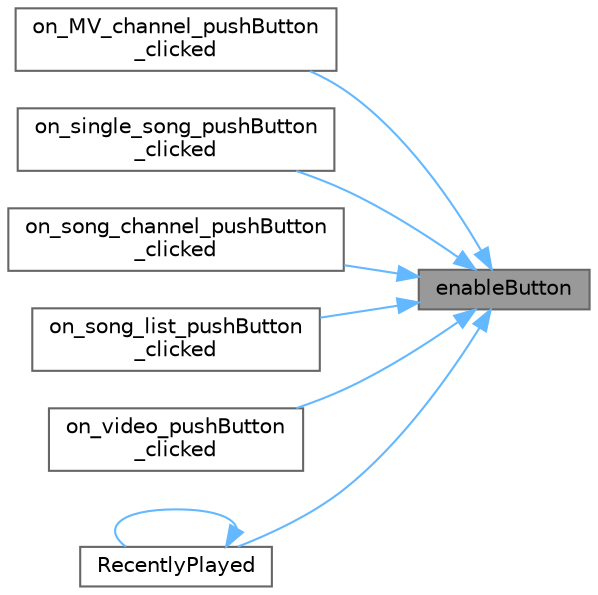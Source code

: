 digraph "enableButton"
{
 // LATEX_PDF_SIZE
  bgcolor="transparent";
  edge [fontname=Helvetica,fontsize=10,labelfontname=Helvetica,labelfontsize=10];
  node [fontname=Helvetica,fontsize=10,shape=box,height=0.2,width=0.4];
  rankdir="RL";
  Node1 [id="Node000001",label="enableButton",height=0.2,width=0.4,color="gray40", fillcolor="grey60", style="filled", fontcolor="black",tooltip="启用或禁用按钮"];
  Node1 -> Node2 [id="edge1_Node000001_Node000002",dir="back",color="steelblue1",style="solid",tooltip=" "];
  Node2 [id="Node000002",label="on_MV_channel_pushButton\l_clicked",height=0.2,width=0.4,color="grey40", fillcolor="white", style="filled",URL="$class_recently_played.html#a2bc3211ff610b697d1b06f6b8e2f99b9",tooltip="MV 频道按钮点击槽函数"];
  Node1 -> Node3 [id="edge2_Node000001_Node000003",dir="back",color="steelblue1",style="solid",tooltip=" "];
  Node3 [id="Node000003",label="on_single_song_pushButton\l_clicked",height=0.2,width=0.4,color="grey40", fillcolor="white", style="filled",URL="$class_recently_played.html#a34bf2aeb4dfe3d86beeb16f8663c8bb9",tooltip="单曲按钮点击槽函数"];
  Node1 -> Node4 [id="edge3_Node000001_Node000004",dir="back",color="steelblue1",style="solid",tooltip=" "];
  Node4 [id="Node000004",label="on_song_channel_pushButton\l_clicked",height=0.2,width=0.4,color="grey40", fillcolor="white", style="filled",URL="$class_recently_played.html#ac6b34390e85b380d2621a4b6c1aca882",tooltip="歌曲频道按钮点击槽函数"];
  Node1 -> Node5 [id="edge4_Node000001_Node000005",dir="back",color="steelblue1",style="solid",tooltip=" "];
  Node5 [id="Node000005",label="on_song_list_pushButton\l_clicked",height=0.2,width=0.4,color="grey40", fillcolor="white", style="filled",URL="$class_recently_played.html#a5376070f2e4d281780eeb0acdfa09f74",tooltip="歌单按钮点击槽函数"];
  Node1 -> Node6 [id="edge5_Node000001_Node000006",dir="back",color="steelblue1",style="solid",tooltip=" "];
  Node6 [id="Node000006",label="on_video_pushButton\l_clicked",height=0.2,width=0.4,color="grey40", fillcolor="white", style="filled",URL="$class_recently_played.html#aefd2692091cb656b018d02fd286e0c25",tooltip="视频按钮点击槽函数"];
  Node1 -> Node7 [id="edge6_Node000001_Node000007",dir="back",color="steelblue1",style="solid",tooltip=" "];
  Node7 [id="Node000007",label="RecentlyPlayed",height=0.2,width=0.4,color="grey40", fillcolor="white", style="filled",URL="$class_recently_played.html#ad3e1fddc8d112a919ec2ff75f1d681e0",tooltip="构造函数，初始化最近播放界面"];
  Node7 -> Node7 [id="edge7_Node000007_Node000007",dir="back",color="steelblue1",style="solid",tooltip=" "];
}
